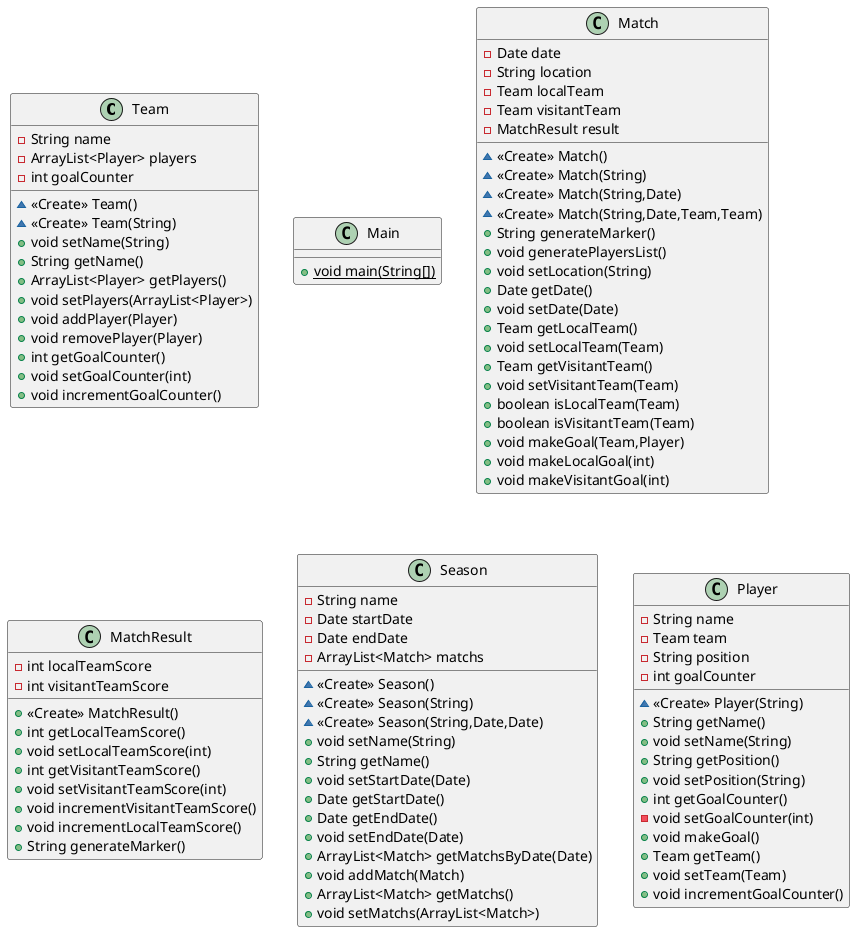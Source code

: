 @startuml
class Team {
- String name
- ArrayList<Player> players
- int goalCounter
~ <<Create>> Team()
~ <<Create>> Team(String)
+ void setName(String)
+ String getName()
+ ArrayList<Player> getPlayers()
+ void setPlayers(ArrayList<Player>)
+ void addPlayer(Player)
+ void removePlayer(Player)
+ int getGoalCounter()
+ void setGoalCounter(int)
+ void incrementGoalCounter()
}
class Main {
+ {static} void main(String[])
}
class Match {
- Date date
- String location
- Team localTeam
- Team visitantTeam
- MatchResult result
~ <<Create>> Match()
~ <<Create>> Match(String)
~ <<Create>> Match(String,Date)
~ <<Create>> Match(String,Date,Team,Team)
+ String generateMarker()
+ void generatePlayersList()
+ void setLocation(String)
+ Date getDate()
+ void setDate(Date)
+ Team getLocalTeam()
+ void setLocalTeam(Team)
+ Team getVisitantTeam()
+ void setVisitantTeam(Team)
+ boolean isLocalTeam(Team)
+ boolean isVisitantTeam(Team)
+ void makeGoal(Team,Player)
+ void makeLocalGoal(int)
+ void makeVisitantGoal(int)
}
class MatchResult {
- int localTeamScore
- int visitantTeamScore
+ <<Create>> MatchResult()
+ int getLocalTeamScore()
+ void setLocalTeamScore(int)
+ int getVisitantTeamScore()
+ void setVisitantTeamScore(int)
+ void incrementVisitantTeamScore()
+ void incrementLocalTeamScore()
+ String generateMarker()
}
class Season {
- String name
- Date startDate
- Date endDate
- ArrayList<Match> matchs
~ <<Create>> Season()
~ <<Create>> Season(String)
~ <<Create>> Season(String,Date,Date)
+ void setName(String)
+ String getName()
+ void setStartDate(Date)
+ Date getStartDate()
+ Date getEndDate()
+ void setEndDate(Date)
+ ArrayList<Match> getMatchsByDate(Date)
+ void addMatch(Match)
+ ArrayList<Match> getMatchs()
+ void setMatchs(ArrayList<Match>)
}
class Player {
- String name
- Team team
- String position
- int goalCounter
~ <<Create>> Player(String)
+ String getName()
+ void setName(String)
+ String getPosition()
+ void setPosition(String)
+ int getGoalCounter()
- void setGoalCounter(int)
+ void makeGoal()
+ Team getTeam()
+ void setTeam(Team)
+ void incrementGoalCounter()
}
@enduml